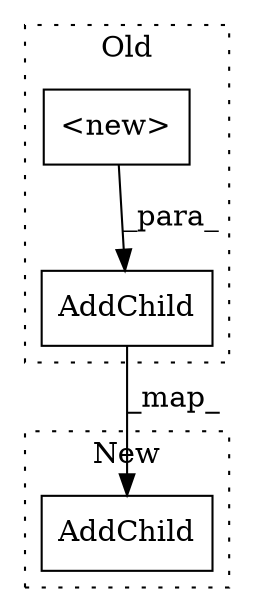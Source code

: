 digraph G {
subgraph cluster0 {
1 [label="AddChild" a="32" s="2080,2091" l="9,1" shape="box"];
3 [label="<new>" a="14" s="1227" l="15" shape="box"];
label = "Old";
style="dotted";
}
subgraph cluster1 {
2 [label="AddChild" a="32" s="1678,1689" l="9,1" shape="box"];
label = "New";
style="dotted";
}
1 -> 2 [label="_map_"];
3 -> 1 [label="_para_"];
}